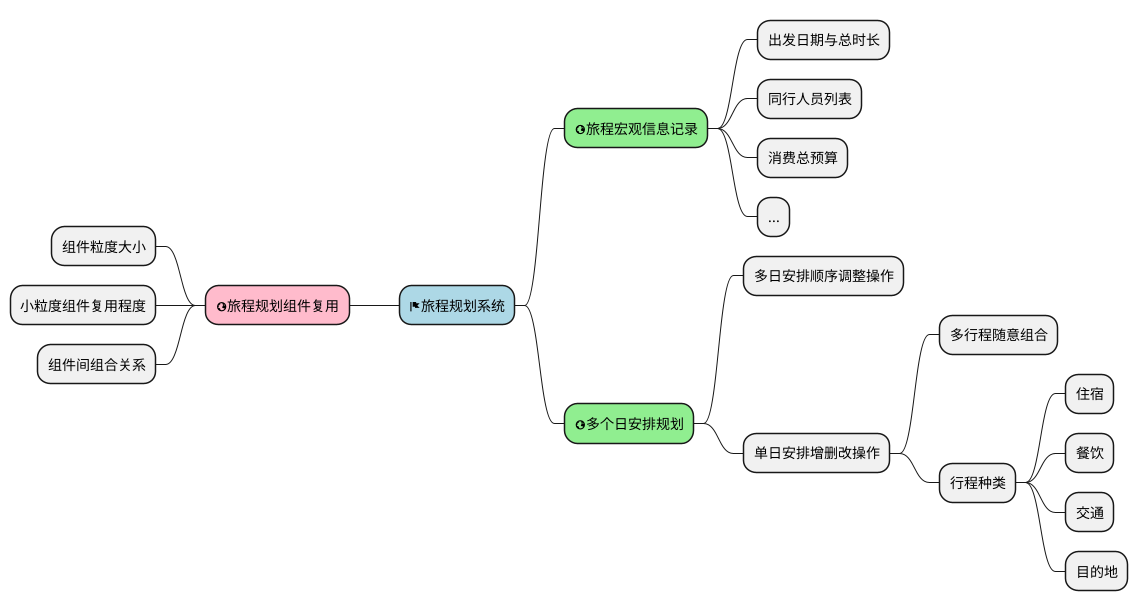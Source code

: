 @startmindmap
'https://plantuml.com/mindmap-diagram

+[#lightblue] <&flag>旅程规划系统
++[#lightgreen] <&globe>旅程宏观信息记录
+++ 出发日期与总时长
+++ 同行人员列表
+++ 消费总预算
+++ ...
++[#lightgreen] <&globe>多个日安排规划
+++ 多日安排顺序调整操作
+++ 单日安排增删改操作
++++ 多行程随意组合
++++ 行程种类
+++++ 住宿
+++++ 餐饮
+++++ 交通
+++++ 目的地
--[#FFBBCC] <&globe>旅程规划组件复用
--- 组件粒度大小
--- 小粒度组件复用程度
--- 组件间组合关系

@endmindmap
